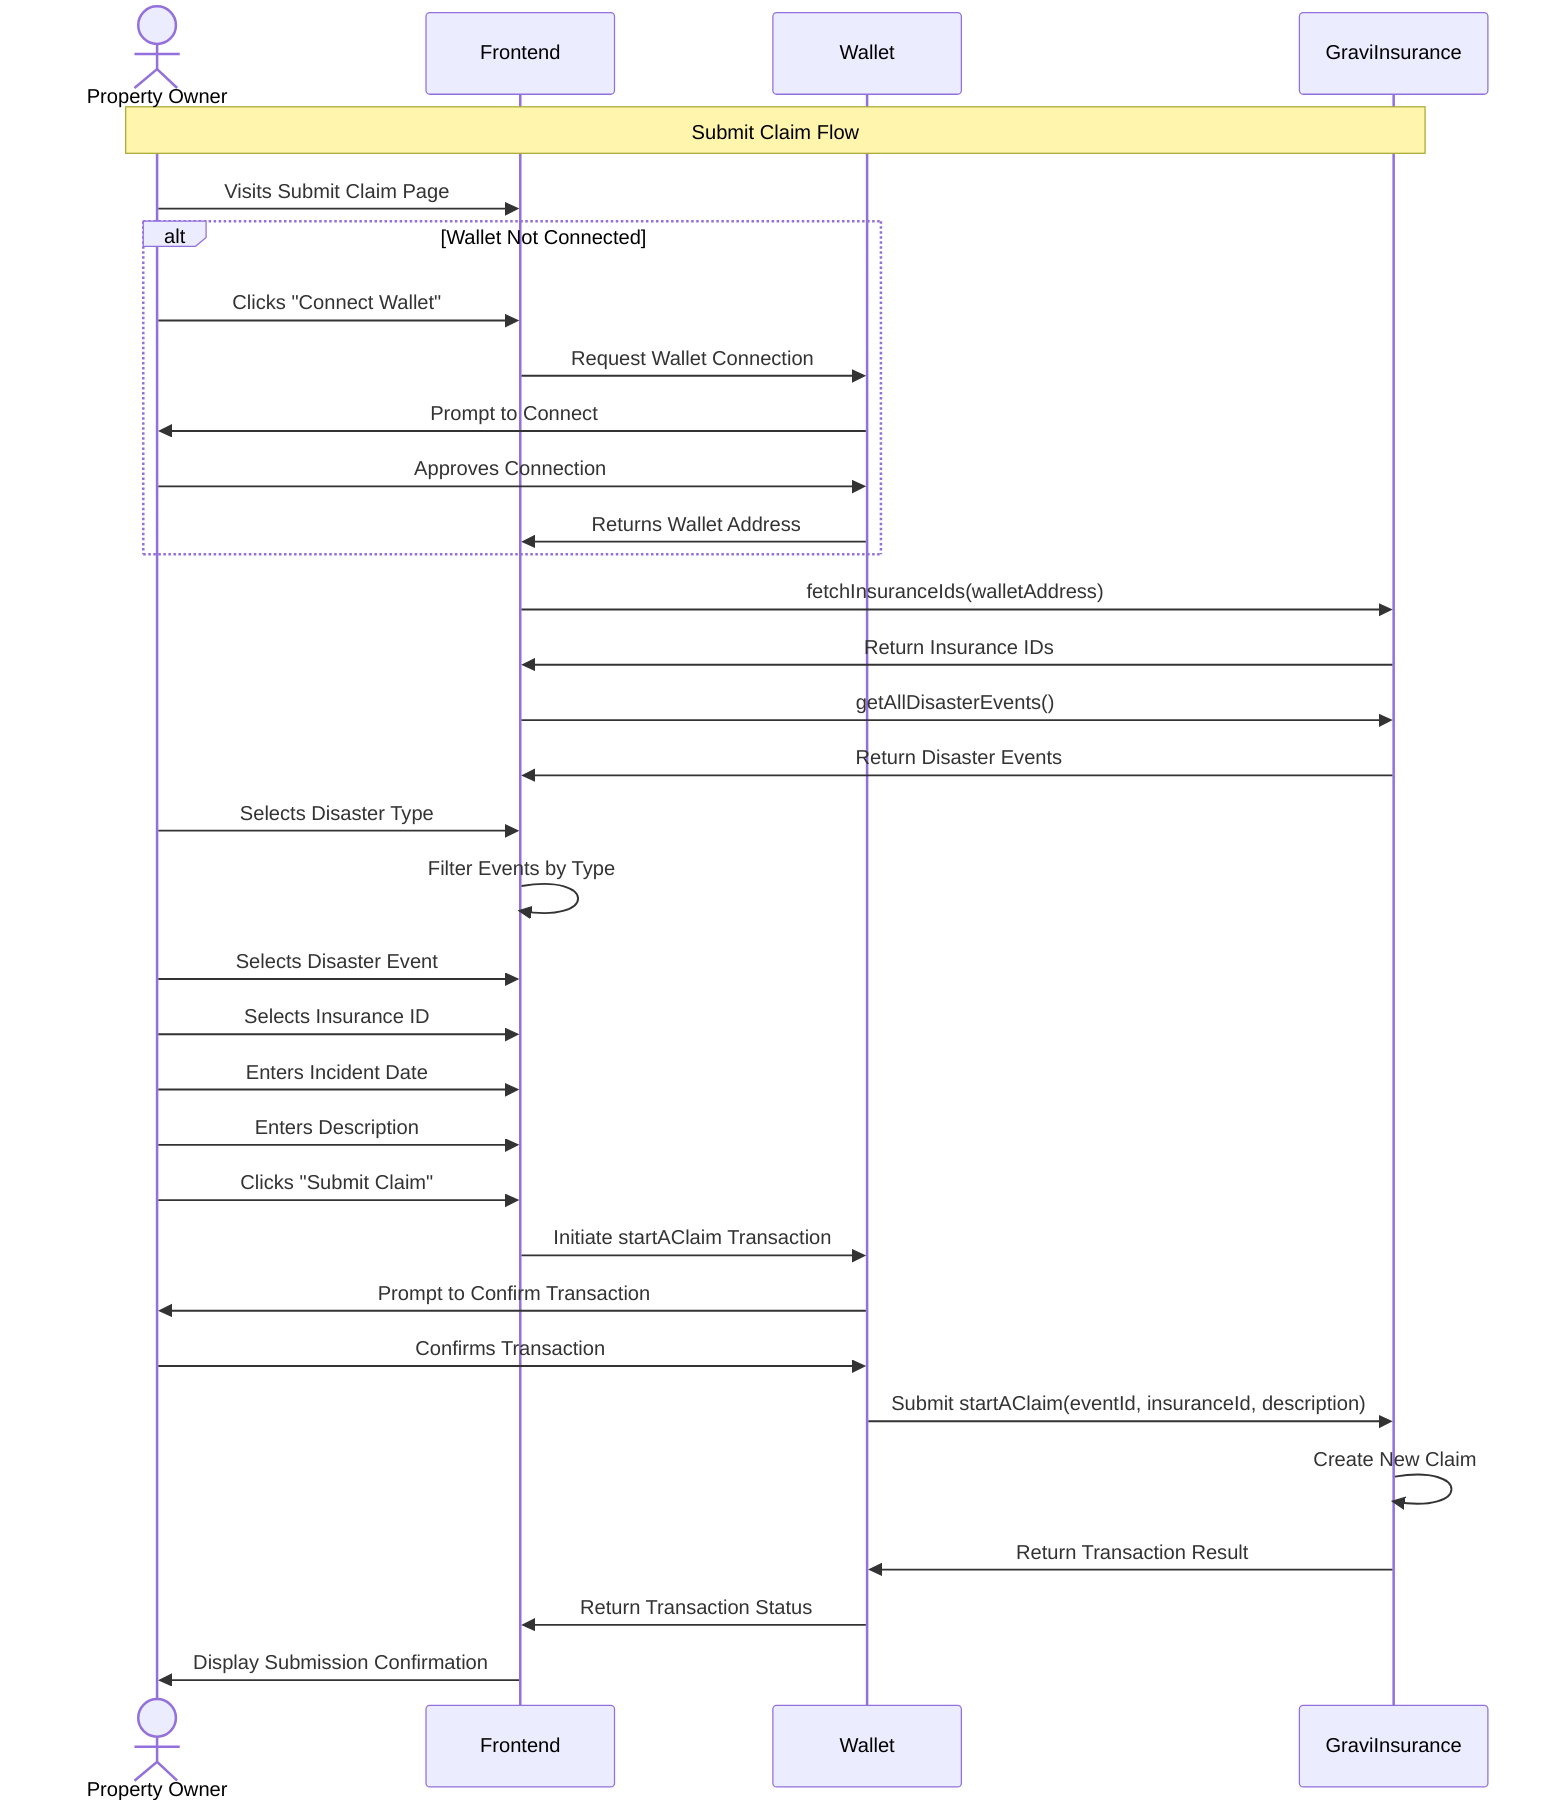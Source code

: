 sequenceDiagram
    actor User as Property Owner
    participant Frontend
    participant Wallet
    participant Contract as GraviInsurance

    %% Submit Claim Flow
    Note over User, Contract: Submit Claim Flow
    
    User->>Frontend: Visits Submit Claim Page
    alt Wallet Not Connected
        User->>Frontend: Clicks "Connect Wallet"
        Frontend->>Wallet: Request Wallet Connection
        Wallet->>User: Prompt to Connect
        User->>Wallet: Approves Connection
        Wallet->>Frontend: Returns Wallet Address
    end
    
    Frontend->>Contract: fetchInsuranceIds(walletAddress)
    Contract->>Frontend: Return Insurance IDs
    
    Frontend->>Contract: getAllDisasterEvents()
    Contract->>Frontend: Return Disaster Events
    
    User->>Frontend: Selects Disaster Type
    Frontend->>Frontend: Filter Events by Type
    
    User->>Frontend: Selects Disaster Event
    User->>Frontend: Selects Insurance ID
    User->>Frontend: Enters Incident Date
    User->>Frontend: Enters Description
    
    User->>Frontend: Clicks "Submit Claim"
    Frontend->>Wallet: Initiate startAClaim Transaction
    Wallet->>User: Prompt to Confirm Transaction
    User->>Wallet: Confirms Transaction
    Wallet->>Contract: Submit startAClaim(eventId, insuranceId, description)
    Contract->>Contract: Create New Claim
    Contract->>Wallet: Return Transaction Result
    Wallet->>Frontend: Return Transaction Status
    Frontend->>User: Display Submission Confirmation